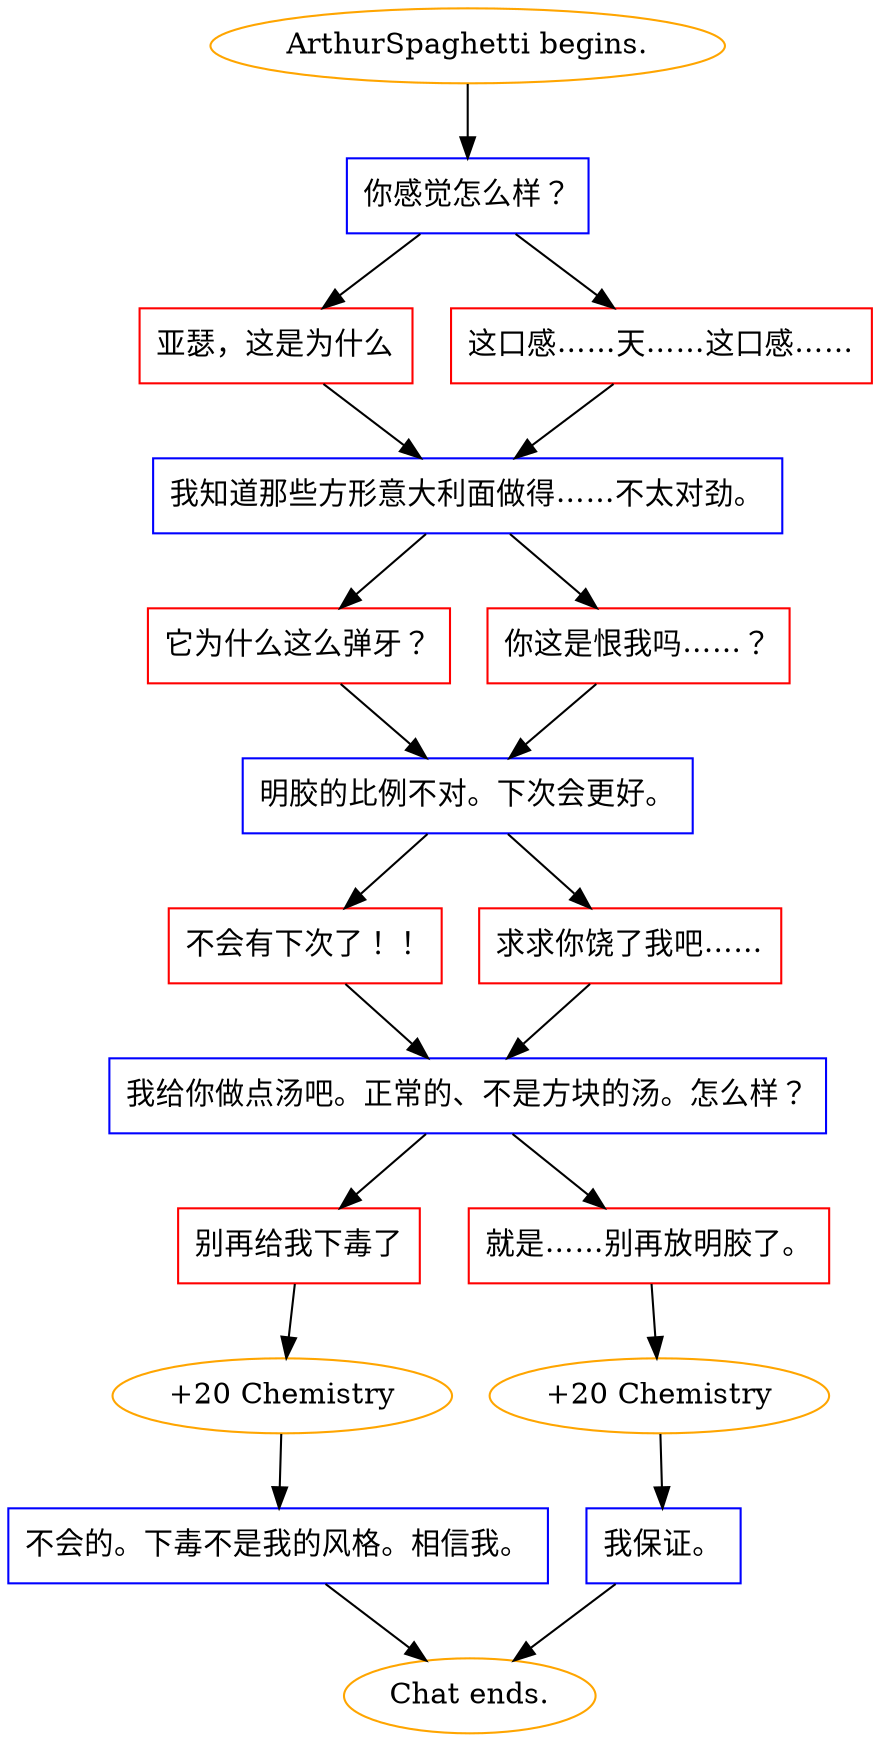 digraph {
	"ArthurSpaghetti begins." [color=orange];
		"ArthurSpaghetti begins." -> j1678756647;
	j1678756647 [label="你感觉怎么样？",shape=box,color=blue];
		j1678756647 -> j122046691;
		j1678756647 -> j2561778003;
	j122046691 [label="亚瑟，这是为什么",shape=box,color=red];
		j122046691 -> j1937442199;
	j2561778003 [label="这口感……天……这口感……",shape=box,color=red];
		j2561778003 -> j1937442199;
	j1937442199 [label="我知道那些方形意大利面做得……不太对劲。",shape=box,color=blue];
		j1937442199 -> j557402408;
		j1937442199 -> j1773461094;
	j557402408 [label="它为什么这么弹牙？",shape=box,color=red];
		j557402408 -> j3756016411;
	j1773461094 [label="你这是恨我吗……？",shape=box,color=red];
		j1773461094 -> j3756016411;
	j3756016411 [label="明胶的比例不对。下次会更好。",shape=box,color=blue];
		j3756016411 -> j4103286808;
		j3756016411 -> j2099288395;
	j4103286808 [label="不会有下次了！！",shape=box,color=red];
		j4103286808 -> j1780175777;
	j2099288395 [label="求求你饶了我吧……",shape=box,color=red];
		j2099288395 -> j1780175777;
	j1780175777 [label="我给你做点汤吧。正常的、不是方块的汤。怎么样？",shape=box,color=blue];
		j1780175777 -> j384818140;
		j1780175777 -> j764897817;
	j384818140 [label="别再给我下毒了",shape=box,color=red];
		j384818140 -> j1713566157;
	j764897817 [label="就是……别再放明胶了。",shape=box,color=red];
		j764897817 -> j2144889153;
	j1713566157 [label="+20 Chemistry",color=orange];
		j1713566157 -> j3856190639;
	j2144889153 [label="+20 Chemistry",color=orange];
		j2144889153 -> j1577093300;
	j3856190639 [label="不会的。下毒不是我的风格。相信我。",shape=box,color=blue];
		j3856190639 -> "Chat ends.";
	j1577093300 [label="我保证。",shape=box,color=blue];
		j1577093300 -> "Chat ends.";
	"Chat ends." [color=orange];
}